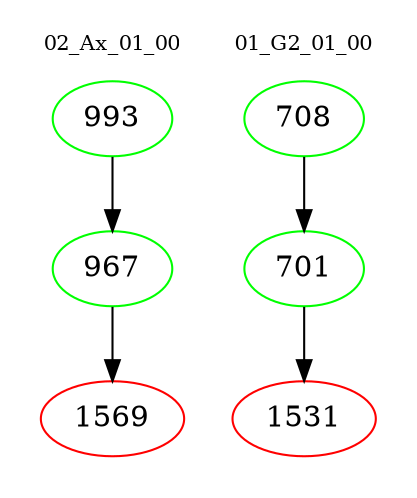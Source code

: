 digraph{
subgraph cluster_0 {
color = white
label = "02_Ax_01_00";
fontsize=10;
T0_993 [label="993", color="green"]
T0_993 -> T0_967 [color="black"]
T0_967 [label="967", color="green"]
T0_967 -> T0_1569 [color="black"]
T0_1569 [label="1569", color="red"]
}
subgraph cluster_1 {
color = white
label = "01_G2_01_00";
fontsize=10;
T1_708 [label="708", color="green"]
T1_708 -> T1_701 [color="black"]
T1_701 [label="701", color="green"]
T1_701 -> T1_1531 [color="black"]
T1_1531 [label="1531", color="red"]
}
}
